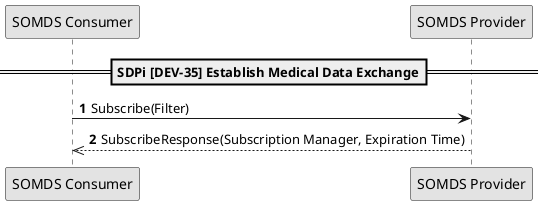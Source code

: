 @startuml

skinparam monochrome true
autonumber

!global $str_somds_consumer = "SOMDS Consumer"
!global $str_somds_provider = "SOMDS Provider"

participant "$str_somds_consumer" as consumer
participant "$str_somds_provider" as provider

==SDPi [DEV-35] Establish Medical Data Exchange==

consumer -> provider: Subscribe(Filter)
consumer <<-- provider: SubscribeResponse(Subscription Manager, Expiration Time)

@enduml